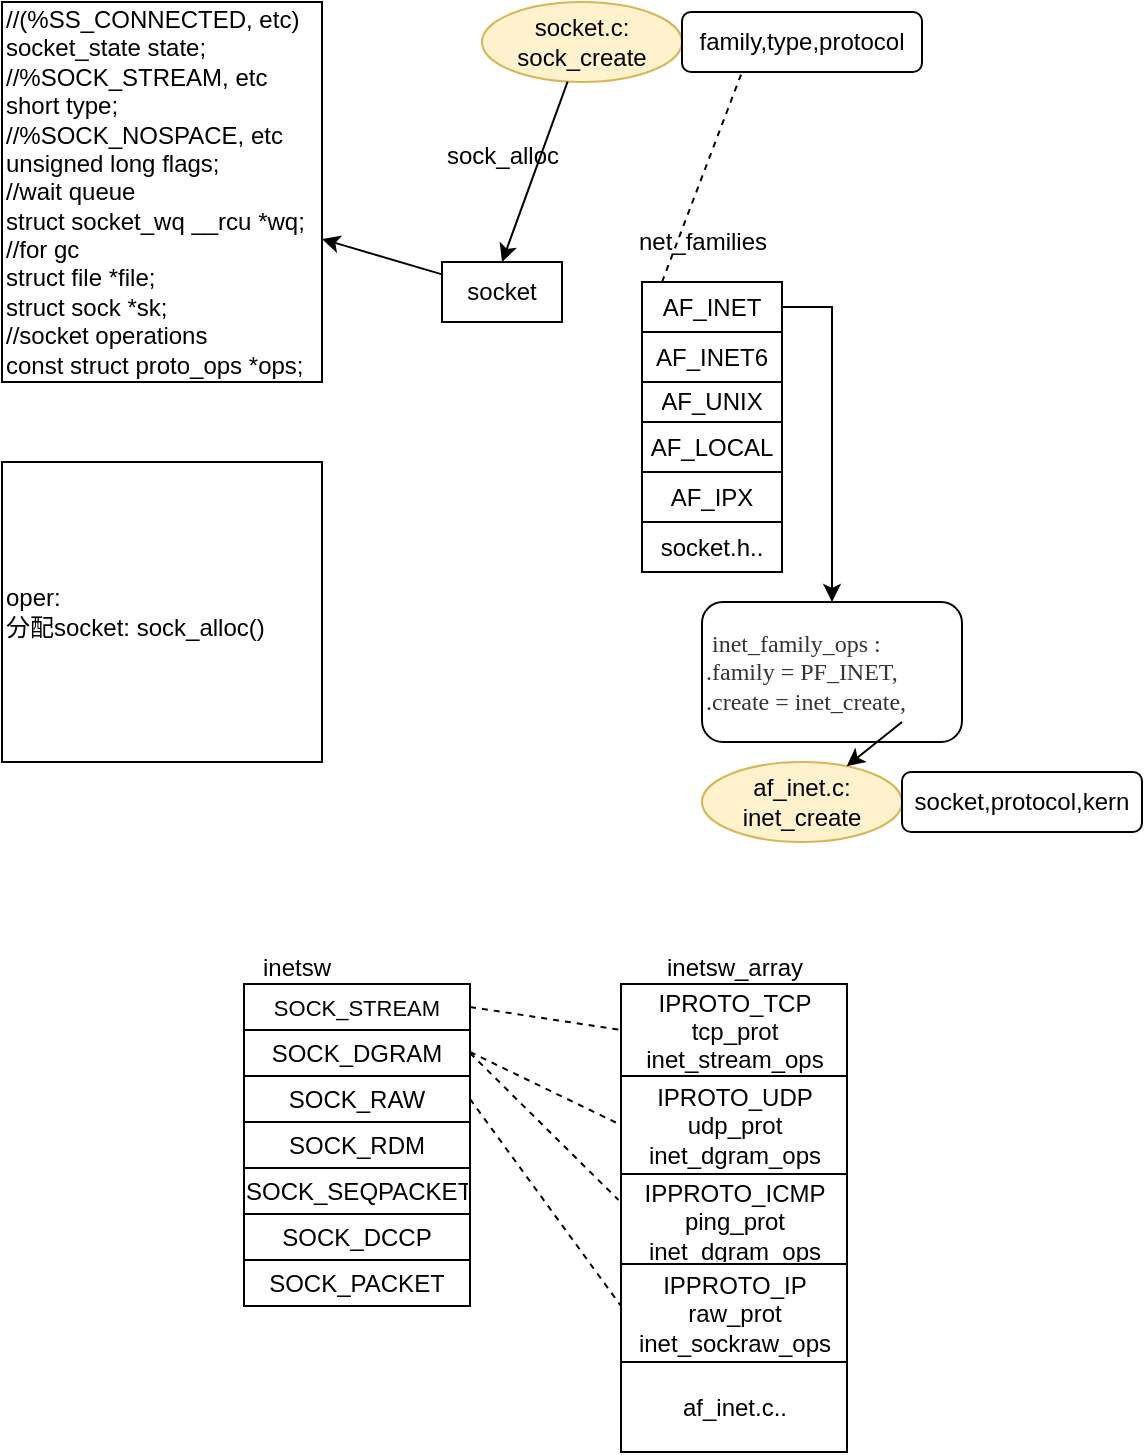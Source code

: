 <mxfile version="15.1.4" type="github">
  <diagram id="tEAXirQf3tNZCXFFklyO" name="Page-1">
    <mxGraphModel dx="1038" dy="581" grid="1" gridSize="17" guides="1" tooltips="1" connect="1" arrows="1" fold="1" page="1" pageScale="1" pageWidth="1169" pageHeight="1654" math="0" shadow="0">
      <root>
        <mxCell id="0" />
        <mxCell id="1" parent="0" />
        <mxCell id="7tcGIsKoTwxkVgl_gIGl-1" value="socket" style="rounded=0;whiteSpace=wrap;html=1;" parent="1" vertex="1">
          <mxGeometry x="260" y="200" width="60" height="30" as="geometry" />
        </mxCell>
        <mxCell id="7tcGIsKoTwxkVgl_gIGl-2" value="&lt;div&gt;//(%SS_CONNECTED, etc)&lt;br&gt;&lt;/div&gt;&lt;div&gt;socket_state&lt;span&gt;  &lt;/span&gt;state;&lt;/div&gt;&lt;div&gt;//%SOCK_STREAM, etc&lt;/div&gt;&lt;div&gt;short&lt;span&gt;   &lt;/span&gt;type;&lt;/div&gt;&lt;div&gt;//%SOCK_NOSPACE, etc&lt;br&gt;&lt;/div&gt;&lt;div&gt;&lt;span&gt; &lt;/span&gt;unsigned long&lt;span&gt;  &lt;/span&gt;flags;&lt;/div&gt;&lt;div&gt;//wait queue&amp;nbsp;&lt;/div&gt;&lt;div&gt;&lt;span&gt; &lt;/span&gt;struct socket_wq __rcu&lt;span&gt; &lt;/span&gt;*wq;&lt;/div&gt;&lt;div&gt;//for gc&lt;/div&gt;&lt;div&gt;&lt;span&gt; &lt;/span&gt;struct file&lt;span&gt;  &lt;/span&gt;*file;&lt;/div&gt;&lt;div&gt;&lt;span&gt; &lt;/span&gt;struct sock&lt;span&gt;  &lt;/span&gt;*sk;&lt;/div&gt;&lt;div&gt;//socket operations&lt;/div&gt;&lt;div&gt;&lt;span&gt;&lt;/span&gt;const struct proto_ops&lt;span&gt; &lt;/span&gt;*ops;&lt;/div&gt;" style="rounded=0;whiteSpace=wrap;html=1;align=left;" parent="1" vertex="1">
          <mxGeometry x="40" y="70" width="160" height="190" as="geometry" />
        </mxCell>
        <mxCell id="7tcGIsKoTwxkVgl_gIGl-3" value="" style="endArrow=classic;html=1;" parent="1" source="7tcGIsKoTwxkVgl_gIGl-1" target="7tcGIsKoTwxkVgl_gIGl-2" edge="1">
          <mxGeometry width="50" height="50" relative="1" as="geometry">
            <mxPoint x="370" y="220" as="sourcePoint" />
            <mxPoint x="420" y="170" as="targetPoint" />
          </mxGeometry>
        </mxCell>
        <mxCell id="7tcGIsKoTwxkVgl_gIGl-4" value="socket.c:&lt;br&gt;sock_create" style="ellipse;whiteSpace=wrap;html=1;fillColor=#fff2cc;strokeColor=#d6b656;" parent="1" vertex="1">
          <mxGeometry x="280" y="70" width="100" height="40" as="geometry" />
        </mxCell>
        <mxCell id="7tcGIsKoTwxkVgl_gIGl-45" value="oper:&lt;br&gt;&lt;div&gt;&lt;span&gt;分配socket: sock_alloc()&lt;/span&gt;&lt;/div&gt;" style="rounded=0;whiteSpace=wrap;html=1;align=left;" parent="1" vertex="1">
          <mxGeometry x="40" y="300" width="160" height="150" as="geometry" />
        </mxCell>
        <mxCell id="7tcGIsKoTwxkVgl_gIGl-46" value="" style="shape=table;startSize=0;container=1;collapsible=0;childLayout=tableLayout;rounded=0;spacingTop=-1;flipH=0;flipV=1;direction=south;" parent="1" vertex="1">
          <mxGeometry x="360" y="210" width="70" height="145" as="geometry" />
        </mxCell>
        <mxCell id="7tcGIsKoTwxkVgl_gIGl-47" value="" style="shape=partialRectangle;collapsible=0;dropTarget=0;pointerEvents=0;fillColor=none;top=0;left=0;bottom=0;right=0;points=[[0,0.5],[1,0.5]];portConstraint=eastwest;" parent="7tcGIsKoTwxkVgl_gIGl-46" vertex="1">
          <mxGeometry width="70" height="25" as="geometry" />
        </mxCell>
        <mxCell id="7tcGIsKoTwxkVgl_gIGl-48" value="AF_INET" style="shape=partialRectangle;html=1;whiteSpace=wrap;connectable=0;overflow=hidden;fillColor=none;top=0;left=0;bottom=0;right=0;pointerEvents=1;" parent="7tcGIsKoTwxkVgl_gIGl-47" vertex="1">
          <mxGeometry width="70" height="25" as="geometry" />
        </mxCell>
        <mxCell id="7tcGIsKoTwxkVgl_gIGl-49" value="" style="shape=partialRectangle;collapsible=0;dropTarget=0;pointerEvents=0;fillColor=none;top=0;left=0;bottom=0;right=0;points=[[0,0.5],[1,0.5]];portConstraint=eastwest;" parent="7tcGIsKoTwxkVgl_gIGl-46" vertex="1">
          <mxGeometry y="25" width="70" height="25" as="geometry" />
        </mxCell>
        <mxCell id="7tcGIsKoTwxkVgl_gIGl-50" value="AF_INET6" style="shape=partialRectangle;html=1;whiteSpace=wrap;connectable=0;overflow=hidden;fillColor=none;top=0;left=0;bottom=0;right=0;pointerEvents=1;" parent="7tcGIsKoTwxkVgl_gIGl-49" vertex="1">
          <mxGeometry width="70" height="25" as="geometry" />
        </mxCell>
        <mxCell id="7tcGIsKoTwxkVgl_gIGl-51" value="" style="shape=partialRectangle;collapsible=0;dropTarget=0;pointerEvents=0;fillColor=none;top=0;left=0;bottom=0;right=0;points=[[0,0.5],[1,0.5]];portConstraint=eastwest;" parent="7tcGIsKoTwxkVgl_gIGl-46" vertex="1">
          <mxGeometry y="50" width="70" height="20" as="geometry" />
        </mxCell>
        <mxCell id="7tcGIsKoTwxkVgl_gIGl-52" value="AF_UNIX" style="shape=partialRectangle;html=1;whiteSpace=wrap;connectable=0;overflow=hidden;fillColor=none;top=0;left=0;bottom=0;right=0;pointerEvents=1;" parent="7tcGIsKoTwxkVgl_gIGl-51" vertex="1">
          <mxGeometry width="70" height="20" as="geometry" />
        </mxCell>
        <mxCell id="7tcGIsKoTwxkVgl_gIGl-53" value="" style="shape=partialRectangle;collapsible=0;dropTarget=0;pointerEvents=0;fillColor=none;top=0;left=0;bottom=0;right=0;points=[[0,0.5],[1,0.5]];portConstraint=eastwest;" parent="7tcGIsKoTwxkVgl_gIGl-46" vertex="1">
          <mxGeometry y="70" width="70" height="25" as="geometry" />
        </mxCell>
        <mxCell id="7tcGIsKoTwxkVgl_gIGl-54" value="AF_LOCAL" style="shape=partialRectangle;html=1;whiteSpace=wrap;connectable=0;overflow=hidden;fillColor=none;top=0;left=0;bottom=0;right=0;pointerEvents=1;" parent="7tcGIsKoTwxkVgl_gIGl-53" vertex="1">
          <mxGeometry width="70" height="25" as="geometry" />
        </mxCell>
        <mxCell id="7tcGIsKoTwxkVgl_gIGl-55" value="" style="shape=partialRectangle;collapsible=0;dropTarget=0;pointerEvents=0;fillColor=none;top=0;left=0;bottom=0;right=0;points=[[0,0.5],[1,0.5]];portConstraint=eastwest;" parent="7tcGIsKoTwxkVgl_gIGl-46" vertex="1">
          <mxGeometry y="95" width="70" height="25" as="geometry" />
        </mxCell>
        <mxCell id="7tcGIsKoTwxkVgl_gIGl-56" value="AF_IPX" style="shape=partialRectangle;html=1;whiteSpace=wrap;connectable=0;overflow=hidden;fillColor=none;top=0;left=0;bottom=0;right=0;pointerEvents=1;" parent="7tcGIsKoTwxkVgl_gIGl-55" vertex="1">
          <mxGeometry width="70" height="25" as="geometry" />
        </mxCell>
        <mxCell id="7tcGIsKoTwxkVgl_gIGl-57" value="" style="shape=partialRectangle;collapsible=0;dropTarget=0;pointerEvents=0;fillColor=none;top=0;left=0;bottom=0;right=0;points=[[0,0.5],[1,0.5]];portConstraint=eastwest;" parent="7tcGIsKoTwxkVgl_gIGl-46" vertex="1">
          <mxGeometry y="120" width="70" height="25" as="geometry" />
        </mxCell>
        <mxCell id="7tcGIsKoTwxkVgl_gIGl-58" value="socket.h.." style="shape=partialRectangle;html=1;whiteSpace=wrap;connectable=0;overflow=hidden;fillColor=none;top=0;left=0;bottom=0;right=0;pointerEvents=1;" parent="7tcGIsKoTwxkVgl_gIGl-57" vertex="1">
          <mxGeometry width="70" height="25" as="geometry" />
        </mxCell>
        <mxCell id="7tcGIsKoTwxkVgl_gIGl-59" value="net_families" style="text;html=1;align=center;verticalAlign=middle;resizable=0;points=[];autosize=1;strokeColor=none;fillColor=none;" parent="1" vertex="1">
          <mxGeometry x="350" y="180" width="80" height="20" as="geometry" />
        </mxCell>
        <mxCell id="7tcGIsKoTwxkVgl_gIGl-61" value="family,type,protocol" style="rounded=1;whiteSpace=wrap;html=1;" parent="1" vertex="1">
          <mxGeometry x="380" y="75" width="120" height="30" as="geometry" />
        </mxCell>
        <mxCell id="7tcGIsKoTwxkVgl_gIGl-62" value="" style="endArrow=none;dashed=1;html=1;entryX=0.25;entryY=1;entryDx=0;entryDy=0;exitX=0.143;exitY=0;exitDx=0;exitDy=0;exitPerimeter=0;" parent="1" source="7tcGIsKoTwxkVgl_gIGl-47" target="7tcGIsKoTwxkVgl_gIGl-61" edge="1">
          <mxGeometry width="50" height="50" relative="1" as="geometry">
            <mxPoint x="370" y="220" as="sourcePoint" />
            <mxPoint x="420" y="170" as="targetPoint" />
          </mxGeometry>
        </mxCell>
        <mxCell id="U9VOeySq4oXoxofLjwe_-7" style="edgeStyle=orthogonalEdgeStyle;rounded=0;orthogonalLoop=1;jettySize=auto;html=1;exitX=1;exitY=0.5;exitDx=0;exitDy=0;" edge="1" parent="1" source="7tcGIsKoTwxkVgl_gIGl-47" target="U9VOeySq4oXoxofLjwe_-8">
          <mxGeometry relative="1" as="geometry">
            <mxPoint x="450" y="390" as="targetPoint" />
          </mxGeometry>
        </mxCell>
        <mxCell id="U9VOeySq4oXoxofLjwe_-8" value="&lt;p style=&quot;margin: 0px&quot;&gt;&lt;span style=&quot;font-family: &amp;#34;arial,宋体,sans-serif&amp;#34; ; color: rgb(51 , 51 , 51)&quot;&gt;&lt;font style=&quot;font-size: 12px&quot;&gt;&amp;nbsp;inet_family_ops :&lt;/font&gt;&lt;/span&gt;&lt;/p&gt;&lt;p style=&quot;margin: 0px&quot;&gt;&lt;span style=&quot;font-family: &amp;#34;arial,宋体,sans-serif&amp;#34; ; color: rgb(51 , 51 , 51)&quot;&gt;&lt;font style=&quot;font-size: 12px&quot;&gt;.family = PF_INET,&lt;/font&gt;&lt;/span&gt;&lt;/p&gt;&lt;p style=&quot;margin: 0px&quot;&gt;&lt;span style=&quot;font-family: &amp;#34;arial,宋体,sans-serif&amp;#34; ; color: rgb(51 , 51 , 51)&quot;&gt;&lt;font style=&quot;font-size: 12px&quot;&gt;.create = inet_create,&lt;/font&gt;&lt;/span&gt;&lt;/p&gt;" style="rounded=1;whiteSpace=wrap;html=1;align=left;" vertex="1" parent="1">
          <mxGeometry x="390" y="370" width="130" height="70" as="geometry" />
        </mxCell>
        <mxCell id="U9VOeySq4oXoxofLjwe_-9" value="" style="endArrow=classic;html=1;entryX=0.5;entryY=0;entryDx=0;entryDy=0;" edge="1" parent="1" source="7tcGIsKoTwxkVgl_gIGl-4" target="7tcGIsKoTwxkVgl_gIGl-1">
          <mxGeometry width="50" height="50" relative="1" as="geometry">
            <mxPoint x="305" y="110" as="sourcePoint" />
            <mxPoint x="355" y="60" as="targetPoint" />
          </mxGeometry>
        </mxCell>
        <mxCell id="U9VOeySq4oXoxofLjwe_-10" value="sock_alloc" style="text;html=1;align=center;verticalAlign=middle;resizable=0;points=[];autosize=1;strokeColor=none;fillColor=none;" vertex="1" parent="1">
          <mxGeometry x="247.5" y="138" width="85" height="17" as="geometry" />
        </mxCell>
        <mxCell id="U9VOeySq4oXoxofLjwe_-11" value="af_inet.c:&lt;br&gt;inet_create" style="ellipse;whiteSpace=wrap;html=1;fillColor=#fff2cc;strokeColor=#d6b656;" vertex="1" parent="1">
          <mxGeometry x="390" y="450" width="100" height="40" as="geometry" />
        </mxCell>
        <mxCell id="U9VOeySq4oXoxofLjwe_-12" value="socket,protocol,kern" style="rounded=1;whiteSpace=wrap;html=1;" vertex="1" parent="1">
          <mxGeometry x="490" y="455" width="120" height="30" as="geometry" />
        </mxCell>
        <mxCell id="U9VOeySq4oXoxofLjwe_-13" value="" style="endArrow=classic;html=1;" edge="1" parent="1" target="U9VOeySq4oXoxofLjwe_-11">
          <mxGeometry width="50" height="50" relative="1" as="geometry">
            <mxPoint x="490" y="430" as="sourcePoint" />
            <mxPoint x="540" y="380" as="targetPoint" />
          </mxGeometry>
        </mxCell>
        <mxCell id="U9VOeySq4oXoxofLjwe_-14" value="" style="shape=table;startSize=0;container=1;collapsible=0;childLayout=tableLayout;" vertex="1" parent="1">
          <mxGeometry x="161" y="561" width="113" height="161" as="geometry" />
        </mxCell>
        <mxCell id="U9VOeySq4oXoxofLjwe_-15" value="" style="shape=partialRectangle;collapsible=0;dropTarget=0;pointerEvents=0;fillColor=none;top=0;left=0;bottom=0;right=0;points=[[0,0.5],[1,0.5]];portConstraint=eastwest;" vertex="1" parent="U9VOeySq4oXoxofLjwe_-14">
          <mxGeometry width="113" height="23" as="geometry" />
        </mxCell>
        <mxCell id="U9VOeySq4oXoxofLjwe_-16" value="&lt;font style=&quot;font-size: 11px&quot;&gt;SOCK_STREAM&lt;/font&gt;" style="shape=partialRectangle;html=1;whiteSpace=wrap;connectable=0;overflow=hidden;fillColor=none;top=0;left=0;bottom=0;right=0;pointerEvents=1;" vertex="1" parent="U9VOeySq4oXoxofLjwe_-15">
          <mxGeometry width="113" height="23" as="geometry" />
        </mxCell>
        <mxCell id="U9VOeySq4oXoxofLjwe_-17" value="" style="shape=partialRectangle;collapsible=0;dropTarget=0;pointerEvents=0;fillColor=none;top=0;left=0;bottom=0;right=0;points=[[0,0.5],[1,0.5]];portConstraint=eastwest;" vertex="1" parent="U9VOeySq4oXoxofLjwe_-14">
          <mxGeometry y="23" width="113" height="23" as="geometry" />
        </mxCell>
        <mxCell id="U9VOeySq4oXoxofLjwe_-18" value="SOCK_DGRAM" style="shape=partialRectangle;html=1;whiteSpace=wrap;connectable=0;overflow=hidden;fillColor=none;top=0;left=0;bottom=0;right=0;pointerEvents=1;" vertex="1" parent="U9VOeySq4oXoxofLjwe_-17">
          <mxGeometry width="113" height="23" as="geometry" />
        </mxCell>
        <mxCell id="U9VOeySq4oXoxofLjwe_-19" value="" style="shape=partialRectangle;collapsible=0;dropTarget=0;pointerEvents=0;fillColor=none;top=0;left=0;bottom=0;right=0;points=[[0,0.5],[1,0.5]];portConstraint=eastwest;" vertex="1" parent="U9VOeySq4oXoxofLjwe_-14">
          <mxGeometry y="46" width="113" height="23" as="geometry" />
        </mxCell>
        <mxCell id="U9VOeySq4oXoxofLjwe_-20" value="SOCK_RAW" style="shape=partialRectangle;html=1;whiteSpace=wrap;connectable=0;overflow=hidden;fillColor=none;top=0;left=0;bottom=0;right=0;pointerEvents=1;" vertex="1" parent="U9VOeySq4oXoxofLjwe_-19">
          <mxGeometry width="113" height="23" as="geometry" />
        </mxCell>
        <mxCell id="U9VOeySq4oXoxofLjwe_-21" value="" style="shape=partialRectangle;collapsible=0;dropTarget=0;pointerEvents=0;fillColor=none;top=0;left=0;bottom=0;right=0;points=[[0,0.5],[1,0.5]];portConstraint=eastwest;" vertex="1" parent="U9VOeySq4oXoxofLjwe_-14">
          <mxGeometry y="69" width="113" height="23" as="geometry" />
        </mxCell>
        <mxCell id="U9VOeySq4oXoxofLjwe_-22" value="SOCK_RDM" style="shape=partialRectangle;html=1;whiteSpace=wrap;connectable=0;overflow=hidden;fillColor=none;top=0;left=0;bottom=0;right=0;pointerEvents=1;" vertex="1" parent="U9VOeySq4oXoxofLjwe_-21">
          <mxGeometry width="113" height="23" as="geometry" />
        </mxCell>
        <mxCell id="U9VOeySq4oXoxofLjwe_-23" value="" style="shape=partialRectangle;collapsible=0;dropTarget=0;pointerEvents=0;fillColor=none;top=0;left=0;bottom=0;right=0;points=[[0,0.5],[1,0.5]];portConstraint=eastwest;" vertex="1" parent="U9VOeySq4oXoxofLjwe_-14">
          <mxGeometry y="92" width="113" height="23" as="geometry" />
        </mxCell>
        <mxCell id="U9VOeySq4oXoxofLjwe_-24" value="SOCK_SEQPACKET" style="shape=partialRectangle;html=1;whiteSpace=wrap;connectable=0;overflow=hidden;fillColor=none;top=0;left=0;bottom=0;right=0;pointerEvents=1;" vertex="1" parent="U9VOeySq4oXoxofLjwe_-23">
          <mxGeometry width="113" height="23" as="geometry" />
        </mxCell>
        <mxCell id="U9VOeySq4oXoxofLjwe_-29" style="shape=partialRectangle;collapsible=0;dropTarget=0;pointerEvents=0;fillColor=none;top=0;left=0;bottom=0;right=0;points=[[0,0.5],[1,0.5]];portConstraint=eastwest;" vertex="1" parent="U9VOeySq4oXoxofLjwe_-14">
          <mxGeometry y="115" width="113" height="23" as="geometry" />
        </mxCell>
        <mxCell id="U9VOeySq4oXoxofLjwe_-30" value="SOCK_DCCP" style="shape=partialRectangle;html=1;whiteSpace=wrap;connectable=0;overflow=hidden;fillColor=none;top=0;left=0;bottom=0;right=0;pointerEvents=1;" vertex="1" parent="U9VOeySq4oXoxofLjwe_-29">
          <mxGeometry width="113" height="23" as="geometry" />
        </mxCell>
        <mxCell id="U9VOeySq4oXoxofLjwe_-27" style="shape=partialRectangle;collapsible=0;dropTarget=0;pointerEvents=0;fillColor=none;top=0;left=0;bottom=0;right=0;points=[[0,0.5],[1,0.5]];portConstraint=eastwest;" vertex="1" parent="U9VOeySq4oXoxofLjwe_-14">
          <mxGeometry y="138" width="113" height="23" as="geometry" />
        </mxCell>
        <mxCell id="U9VOeySq4oXoxofLjwe_-28" value="SOCK_PACKET" style="shape=partialRectangle;html=1;whiteSpace=wrap;connectable=0;overflow=hidden;fillColor=none;top=0;left=0;bottom=0;right=0;pointerEvents=1;" vertex="1" parent="U9VOeySq4oXoxofLjwe_-27">
          <mxGeometry width="113" height="23" as="geometry" />
        </mxCell>
        <mxCell id="U9VOeySq4oXoxofLjwe_-25" value="inetsw" style="text;html=1;align=center;verticalAlign=middle;resizable=0;points=[];autosize=1;strokeColor=none;fillColor=none;" vertex="1" parent="1">
          <mxGeometry x="153" y="544" width="68" height="17" as="geometry" />
        </mxCell>
        <mxCell id="U9VOeySq4oXoxofLjwe_-31" value="" style="shape=table;startSize=0;container=1;collapsible=0;childLayout=tableLayout;" vertex="1" parent="1">
          <mxGeometry x="349.5" y="561" width="113" height="234" as="geometry" />
        </mxCell>
        <mxCell id="U9VOeySq4oXoxofLjwe_-32" value="" style="shape=partialRectangle;collapsible=0;dropTarget=0;pointerEvents=0;fillColor=none;top=0;left=0;bottom=0;right=0;points=[[0,0.5],[1,0.5]];portConstraint=eastwest;" vertex="1" parent="U9VOeySq4oXoxofLjwe_-31">
          <mxGeometry width="113" height="46" as="geometry" />
        </mxCell>
        <mxCell id="U9VOeySq4oXoxofLjwe_-33" value="IPROTO_TCP&lt;br&gt;tcp_prot&lt;br&gt;inet_stream_ops" style="shape=partialRectangle;html=1;whiteSpace=wrap;connectable=0;overflow=hidden;fillColor=none;top=0;left=0;bottom=0;right=0;pointerEvents=1;" vertex="1" parent="U9VOeySq4oXoxofLjwe_-32">
          <mxGeometry width="113" height="46" as="geometry" />
        </mxCell>
        <mxCell id="U9VOeySq4oXoxofLjwe_-34" value="" style="shape=partialRectangle;collapsible=0;dropTarget=0;pointerEvents=0;fillColor=none;top=0;left=0;bottom=0;right=0;points=[[0,0.5],[1,0.5]];portConstraint=eastwest;" vertex="1" parent="U9VOeySq4oXoxofLjwe_-31">
          <mxGeometry y="46" width="113" height="49" as="geometry" />
        </mxCell>
        <mxCell id="U9VOeySq4oXoxofLjwe_-35" value="&lt;span&gt;IPROTO_UDP&lt;/span&gt;&lt;br&gt;&lt;span&gt;udp_prot&lt;/span&gt;&lt;br&gt;&lt;span&gt;inet_dgram_ops&lt;/span&gt;" style="shape=partialRectangle;html=1;whiteSpace=wrap;connectable=0;overflow=hidden;fillColor=none;top=0;left=0;bottom=0;right=0;pointerEvents=1;" vertex="1" parent="U9VOeySq4oXoxofLjwe_-34">
          <mxGeometry width="113" height="49" as="geometry" />
        </mxCell>
        <mxCell id="U9VOeySq4oXoxofLjwe_-36" value="" style="shape=partialRectangle;collapsible=0;dropTarget=0;pointerEvents=0;fillColor=none;top=0;left=0;bottom=0;right=0;points=[[0,0.5],[1,0.5]];portConstraint=eastwest;" vertex="1" parent="U9VOeySq4oXoxofLjwe_-31">
          <mxGeometry y="95" width="113" height="45" as="geometry" />
        </mxCell>
        <mxCell id="U9VOeySq4oXoxofLjwe_-37" value="IPPROTO_ICMP&lt;br&gt;ping_prot&lt;br&gt;inet_dgram_ops" style="shape=partialRectangle;html=1;whiteSpace=wrap;connectable=0;overflow=hidden;fillColor=none;top=0;left=0;bottom=0;right=0;pointerEvents=1;" vertex="1" parent="U9VOeySq4oXoxofLjwe_-36">
          <mxGeometry width="113" height="45" as="geometry" />
        </mxCell>
        <mxCell id="U9VOeySq4oXoxofLjwe_-38" value="" style="shape=partialRectangle;collapsible=0;dropTarget=0;pointerEvents=0;fillColor=none;top=0;left=0;bottom=0;right=0;points=[[0,0.5],[1,0.5]];portConstraint=eastwest;" vertex="1" parent="U9VOeySq4oXoxofLjwe_-31">
          <mxGeometry y="140" width="113" height="49" as="geometry" />
        </mxCell>
        <mxCell id="U9VOeySq4oXoxofLjwe_-39" value="IPPROTO_IP&lt;br&gt;raw_prot&lt;br&gt;inet_sockraw_ops" style="shape=partialRectangle;html=1;whiteSpace=wrap;connectable=0;overflow=hidden;fillColor=none;top=0;left=0;bottom=0;right=0;pointerEvents=1;" vertex="1" parent="U9VOeySq4oXoxofLjwe_-38">
          <mxGeometry width="113" height="49" as="geometry" />
        </mxCell>
        <mxCell id="U9VOeySq4oXoxofLjwe_-40" value="" style="shape=partialRectangle;collapsible=0;dropTarget=0;pointerEvents=0;fillColor=none;top=0;left=0;bottom=0;right=0;points=[[0,0.5],[1,0.5]];portConstraint=eastwest;" vertex="1" parent="U9VOeySq4oXoxofLjwe_-31">
          <mxGeometry y="189" width="113" height="45" as="geometry" />
        </mxCell>
        <mxCell id="U9VOeySq4oXoxofLjwe_-41" value="af_inet.c.." style="shape=partialRectangle;html=1;whiteSpace=wrap;connectable=0;overflow=hidden;fillColor=none;top=0;left=0;bottom=0;right=0;pointerEvents=1;" vertex="1" parent="U9VOeySq4oXoxofLjwe_-40">
          <mxGeometry width="113" height="45" as="geometry" />
        </mxCell>
        <mxCell id="U9VOeySq4oXoxofLjwe_-48" value="inetsw_array" style="text;html=1;align=center;verticalAlign=middle;resizable=0;points=[];autosize=1;strokeColor=none;fillColor=none;" vertex="1" parent="1">
          <mxGeometry x="355" y="544" width="102" height="17" as="geometry" />
        </mxCell>
        <mxCell id="U9VOeySq4oXoxofLjwe_-50" value="" style="endArrow=none;dashed=1;html=1;entryX=0;entryY=0.5;entryDx=0;entryDy=0;exitX=1;exitY=0.5;exitDx=0;exitDy=0;" edge="1" parent="1" source="U9VOeySq4oXoxofLjwe_-15" target="U9VOeySq4oXoxofLjwe_-32">
          <mxGeometry width="50" height="50" relative="1" as="geometry">
            <mxPoint x="271.5" y="577.5" as="sourcePoint" />
            <mxPoint x="321.5" y="527.5" as="targetPoint" />
          </mxGeometry>
        </mxCell>
        <mxCell id="U9VOeySq4oXoxofLjwe_-51" value="" style="endArrow=none;dashed=1;html=1;entryX=0;entryY=0.5;entryDx=0;entryDy=0;exitX=1;exitY=0.5;exitDx=0;exitDy=0;" edge="1" parent="1" target="U9VOeySq4oXoxofLjwe_-34">
          <mxGeometry width="50" height="50" relative="1" as="geometry">
            <mxPoint x="274" y="595" as="sourcePoint" />
            <mxPoint x="349.5" y="606.5" as="targetPoint" />
          </mxGeometry>
        </mxCell>
        <mxCell id="U9VOeySq4oXoxofLjwe_-52" value="" style="endArrow=none;dashed=1;html=1;entryX=-0.011;entryY=0.289;entryDx=0;entryDy=0;exitX=1;exitY=0.5;exitDx=0;exitDy=0;entryPerimeter=0;" edge="1" parent="1" source="U9VOeySq4oXoxofLjwe_-17" target="U9VOeySq4oXoxofLjwe_-36">
          <mxGeometry width="50" height="50" relative="1" as="geometry">
            <mxPoint x="274" y="629" as="sourcePoint" />
            <mxPoint x="349.5" y="640.5" as="targetPoint" />
          </mxGeometry>
        </mxCell>
        <mxCell id="U9VOeySq4oXoxofLjwe_-54" value="" style="endArrow=none;dashed=1;html=1;exitX=1;exitY=0.5;exitDx=0;exitDy=0;" edge="1" parent="1" source="U9VOeySq4oXoxofLjwe_-19">
          <mxGeometry width="50" height="50" relative="1" as="geometry">
            <mxPoint x="275.24" y="648.49" as="sourcePoint" />
            <mxPoint x="349.5" y="722" as="targetPoint" />
          </mxGeometry>
        </mxCell>
      </root>
    </mxGraphModel>
  </diagram>
</mxfile>
